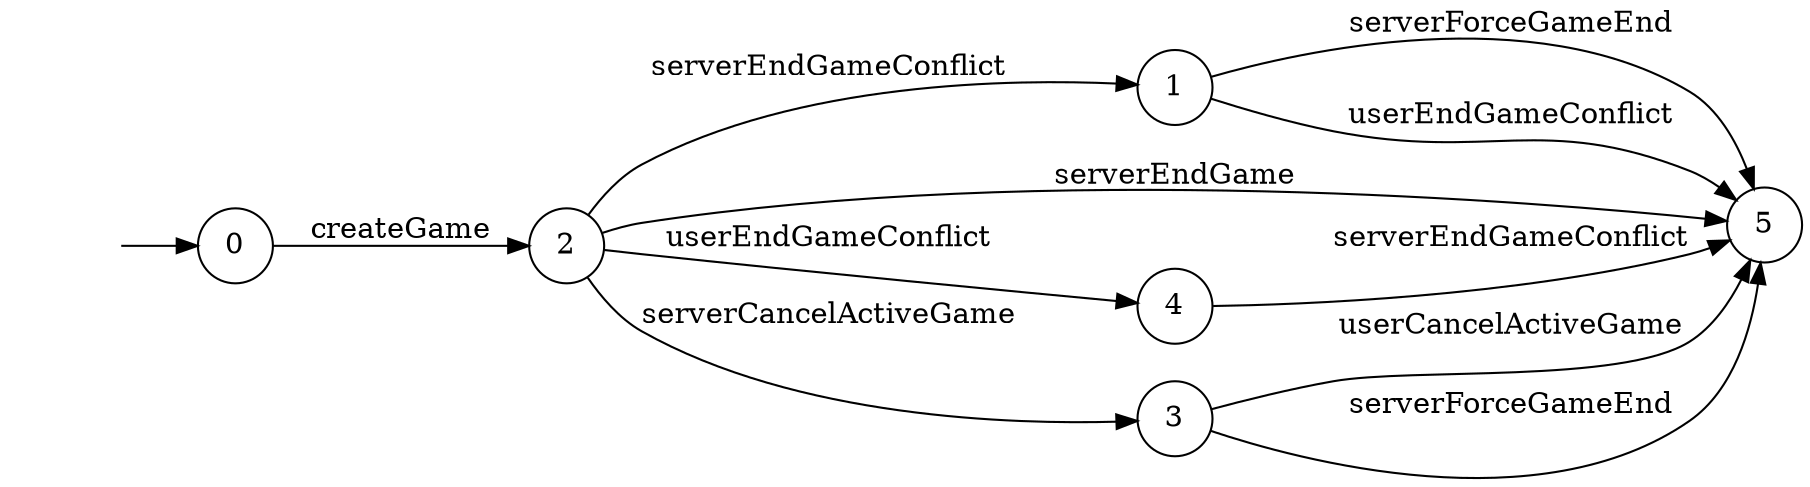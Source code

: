 digraph "./InvConPlus/Dapp-Automata-data/result//gamechannel-fix/0x9919d97e50397b7483e9ea61e027e4c4419c8171/GameChannel/FSM-6" {
	graph [rankdir=LR]
	"" [label="" shape=plaintext]
	1 [label=1 shape=circle]
	5 [label=5 shape=circle]
	2 [label=2 shape=circle]
	0 [label=0 shape=circle]
	4 [label=4 shape=circle]
	3 [label=3 shape=circle]
	"" -> 0 [label=""]
	0 -> 2 [label=createGame]
	2 -> 5 [label=serverEndGame]
	2 -> 3 [label=serverCancelActiveGame]
	2 -> 4 [label=userEndGameConflict]
	2 -> 1 [label=serverEndGameConflict]
	1 -> 5 [label=serverForceGameEnd]
	1 -> 5 [label=userEndGameConflict]
	4 -> 5 [label=serverEndGameConflict]
	3 -> 5 [label=userCancelActiveGame]
	3 -> 5 [label=serverForceGameEnd]
}
